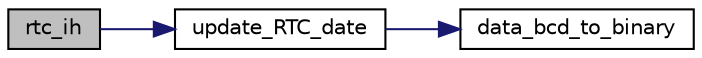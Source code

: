 digraph "rtc_ih"
{
 // INTERACTIVE_SVG=YES
 // LATEX_PDF_SIZE
  bgcolor="transparent";
  edge [fontname="Helvetica",fontsize="10",labelfontname="Helvetica",labelfontsize="10"];
  node [fontname="Helvetica",fontsize="10",shape=record];
  rankdir="LR";
  Node3 [label="rtc_ih",height=0.2,width=0.4,color="black", fillcolor="grey75", style="filled", fontcolor="black",tooltip="RTC Interrupt Handler."];
  Node3 -> Node4 [color="midnightblue",fontsize="10",style="solid",fontname="Helvetica"];
  Node4 [label="update_RTC_date",height=0.2,width=0.4,color="black",URL="$group__rtc.html#gac55b23b9b681e0bd120a88e35580825a",tooltip="Updates the currently date when an update interrupt is recieved."];
  Node4 -> Node5 [color="midnightblue",fontsize="10",style="solid",fontname="Helvetica"];
  Node5 [label="data_bcd_to_binary",height=0.2,width=0.4,color="black",URL="$rtc_8c.html#a57bc32eb833cd2002811512d2b90d911",tooltip=" "];
}
